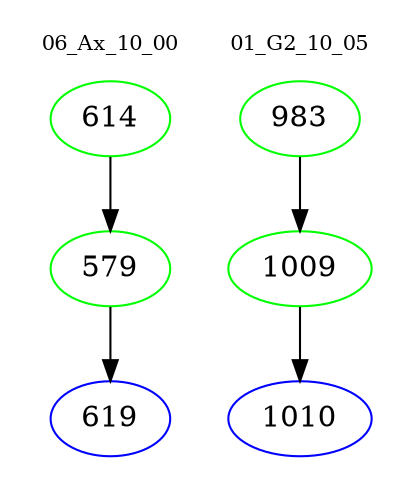 digraph{
subgraph cluster_0 {
color = white
label = "06_Ax_10_00";
fontsize=10;
T0_614 [label="614", color="green"]
T0_614 -> T0_579 [color="black"]
T0_579 [label="579", color="green"]
T0_579 -> T0_619 [color="black"]
T0_619 [label="619", color="blue"]
}
subgraph cluster_1 {
color = white
label = "01_G2_10_05";
fontsize=10;
T1_983 [label="983", color="green"]
T1_983 -> T1_1009 [color="black"]
T1_1009 [label="1009", color="green"]
T1_1009 -> T1_1010 [color="black"]
T1_1010 [label="1010", color="blue"]
}
}
